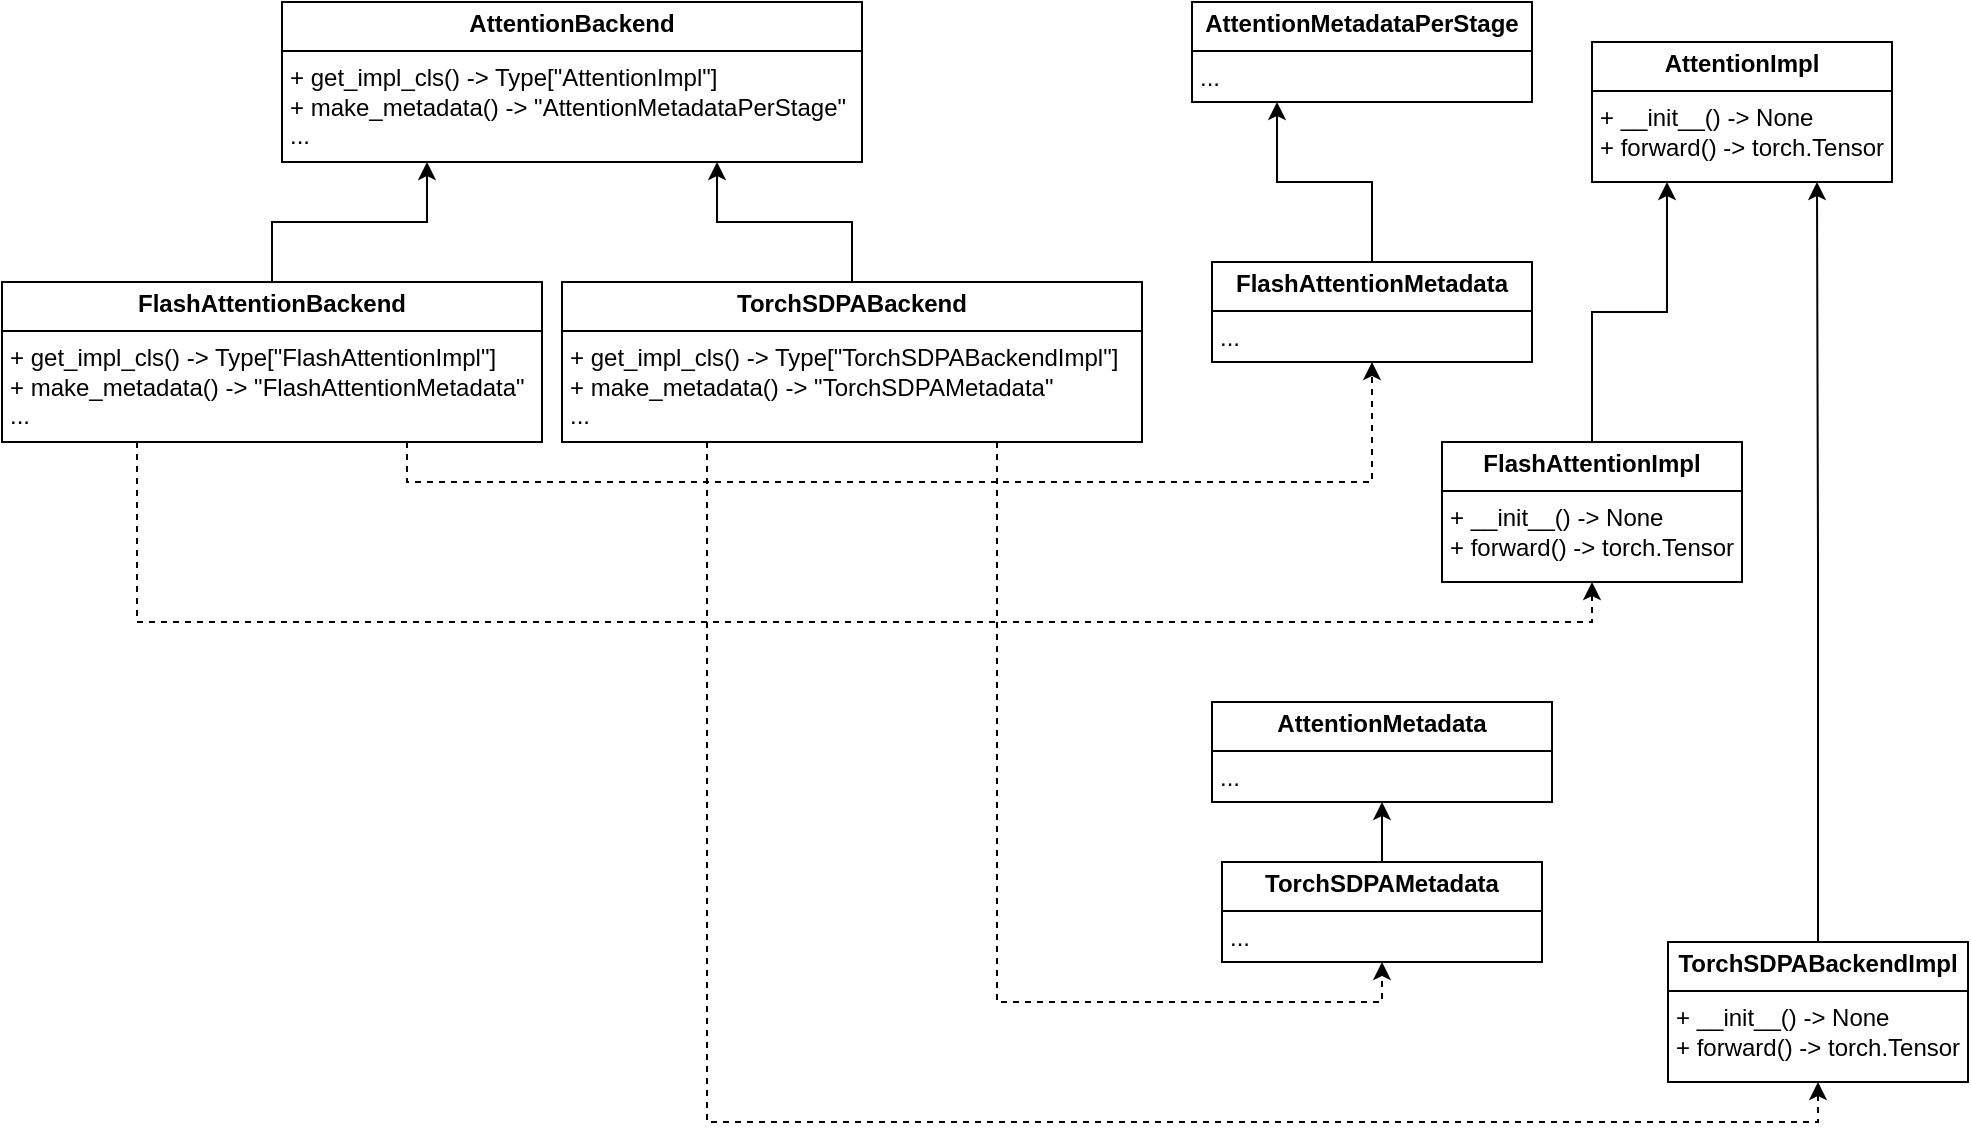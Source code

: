 <mxfile version="24.6.5" type="github">
  <diagram name="Page-1" id="5oOMWPw8lWwapSi2x2oq">
    <mxGraphModel dx="1613" dy="609" grid="0" gridSize="10" guides="0" tooltips="1" connect="1" arrows="1" fold="1" page="0" pageScale="1" pageWidth="850" pageHeight="1100" math="0" shadow="0">
      <root>
        <mxCell id="0" />
        <mxCell id="1" parent="0" />
        <mxCell id="VJS4k0ezBitYphk66Be5-2" value="&lt;p style=&quot;margin:0px;margin-top:4px;text-align:center;&quot;&gt;&lt;b&gt;AttentionBackend&lt;/b&gt;&lt;/p&gt;&lt;hr size=&quot;1&quot; style=&quot;border-style:solid;&quot;&gt;&lt;p style=&quot;margin:0px;margin-left:4px;&quot;&gt;&lt;/p&gt;&lt;p style=&quot;margin:0px;margin-left:4px;&quot;&gt;+ get_impl_cls() -&amp;gt; Type[&quot;AttentionImpl&quot;]&lt;/p&gt;&lt;p style=&quot;margin:0px;margin-left:4px;&quot;&gt;+ make_metadata() -&amp;gt; &quot;AttentionMetadataPerStage&quot;&lt;/p&gt;&lt;p style=&quot;margin:0px;margin-left:4px;&quot;&gt;...&lt;/p&gt;" style="verticalAlign=top;align=left;overflow=fill;html=1;whiteSpace=wrap;" vertex="1" parent="1">
          <mxGeometry x="90" y="150" width="290" height="80" as="geometry" />
        </mxCell>
        <mxCell id="VJS4k0ezBitYphk66Be5-4" style="edgeStyle=orthogonalEdgeStyle;rounded=0;orthogonalLoop=1;jettySize=auto;html=1;exitX=0.5;exitY=0;exitDx=0;exitDy=0;entryX=0.25;entryY=1;entryDx=0;entryDy=0;" edge="1" parent="1" source="VJS4k0ezBitYphk66Be5-3" target="VJS4k0ezBitYphk66Be5-2">
          <mxGeometry relative="1" as="geometry" />
        </mxCell>
        <mxCell id="VJS4k0ezBitYphk66Be5-12" style="edgeStyle=orthogonalEdgeStyle;rounded=0;orthogonalLoop=1;jettySize=auto;html=1;exitX=0.75;exitY=1;exitDx=0;exitDy=0;entryX=0.5;entryY=1;entryDx=0;entryDy=0;dashed=1;" edge="1" parent="1" source="VJS4k0ezBitYphk66Be5-3" target="VJS4k0ezBitYphk66Be5-10">
          <mxGeometry relative="1" as="geometry" />
        </mxCell>
        <mxCell id="VJS4k0ezBitYphk66Be5-21" style="edgeStyle=orthogonalEdgeStyle;rounded=0;orthogonalLoop=1;jettySize=auto;html=1;exitX=0.25;exitY=1;exitDx=0;exitDy=0;entryX=0.5;entryY=1;entryDx=0;entryDy=0;dashed=1;" edge="1" parent="1" source="VJS4k0ezBitYphk66Be5-3" target="VJS4k0ezBitYphk66Be5-19">
          <mxGeometry relative="1" as="geometry" />
        </mxCell>
        <mxCell id="VJS4k0ezBitYphk66Be5-3" value="&lt;p style=&quot;margin:0px;margin-top:4px;text-align:center;&quot;&gt;&lt;b&gt;FlashAttentionBackend&lt;/b&gt;&lt;/p&gt;&lt;hr size=&quot;1&quot; style=&quot;border-style:solid;&quot;&gt;&lt;p style=&quot;margin:0px;margin-left:4px;&quot;&gt;+ get_impl_cls() -&amp;gt; Type[&quot;FlashAttentionImpl&quot;]&lt;/p&gt;&lt;p style=&quot;margin:0px;margin-left:4px;&quot;&gt;+ make_metadata() -&amp;gt; &quot;FlashAttentionMetadata&quot;&lt;/p&gt;&lt;p style=&quot;margin:0px;margin-left:4px;&quot;&gt;...&lt;/p&gt;" style="verticalAlign=top;align=left;overflow=fill;html=1;whiteSpace=wrap;" vertex="1" parent="1">
          <mxGeometry x="-50" y="290" width="270" height="80" as="geometry" />
        </mxCell>
        <mxCell id="VJS4k0ezBitYphk66Be5-9" value="&lt;p style=&quot;margin:0px;margin-top:4px;text-align:center;&quot;&gt;&lt;b&gt;&lt;span style=&quot;text-align: left;&quot;&gt;AttentionMetadata&lt;/span&gt;&lt;span style=&quot;background-color: initial; text-align: left;&quot;&gt;PerStage&lt;/span&gt;&lt;/b&gt;&lt;br&gt;&lt;/p&gt;&lt;hr size=&quot;1&quot; style=&quot;border-style:solid;&quot;&gt;&lt;p style=&quot;margin:0px;margin-left:4px;&quot;&gt;...&lt;/p&gt;" style="verticalAlign=top;align=left;overflow=fill;html=1;whiteSpace=wrap;" vertex="1" parent="1">
          <mxGeometry x="545" y="150" width="170" height="50" as="geometry" />
        </mxCell>
        <mxCell id="VJS4k0ezBitYphk66Be5-11" style="edgeStyle=orthogonalEdgeStyle;rounded=0;orthogonalLoop=1;jettySize=auto;html=1;exitX=0.5;exitY=0;exitDx=0;exitDy=0;entryX=0.25;entryY=1;entryDx=0;entryDy=0;" edge="1" parent="1" source="VJS4k0ezBitYphk66Be5-10" target="VJS4k0ezBitYphk66Be5-9">
          <mxGeometry relative="1" as="geometry">
            <mxPoint x="635" y="210" as="sourcePoint" />
          </mxGeometry>
        </mxCell>
        <mxCell id="VJS4k0ezBitYphk66Be5-10" value="&lt;p style=&quot;margin:0px;margin-top:4px;text-align:center;&quot;&gt;&lt;b&gt;&lt;span style=&quot;text-align: left;&quot;&gt;FlashAttentionMetadata&lt;/span&gt;&lt;br&gt;&lt;/b&gt;&lt;/p&gt;&lt;hr size=&quot;1&quot; style=&quot;border-style:solid;&quot;&gt;&lt;p style=&quot;margin:0px;margin-left:4px;&quot;&gt;...&lt;/p&gt;" style="verticalAlign=top;align=left;overflow=fill;html=1;whiteSpace=wrap;" vertex="1" parent="1">
          <mxGeometry x="555" y="280" width="160" height="50" as="geometry" />
        </mxCell>
        <mxCell id="VJS4k0ezBitYphk66Be5-18" value="&lt;p style=&quot;margin:0px;margin-top:4px;text-align:center;&quot;&gt;&lt;b&gt;AttentionImpl&lt;/b&gt;&lt;/p&gt;&lt;hr size=&quot;1&quot; style=&quot;border-style:solid;&quot;&gt;&lt;p style=&quot;margin:0px;margin-left:4px;&quot;&gt;&lt;/p&gt;&lt;p style=&quot;margin:0px;margin-left:4px;&quot;&gt;+ __init__() -&amp;gt; None&lt;/p&gt;&lt;p style=&quot;margin:0px;margin-left:4px;&quot;&gt;+ forward() -&amp;gt; torch.Tensor&lt;/p&gt;" style="verticalAlign=top;align=left;overflow=fill;html=1;whiteSpace=wrap;" vertex="1" parent="1">
          <mxGeometry x="745" y="170" width="150" height="70" as="geometry" />
        </mxCell>
        <mxCell id="VJS4k0ezBitYphk66Be5-20" style="edgeStyle=orthogonalEdgeStyle;rounded=0;orthogonalLoop=1;jettySize=auto;html=1;exitX=0.5;exitY=0;exitDx=0;exitDy=0;entryX=0.25;entryY=1;entryDx=0;entryDy=0;" edge="1" parent="1" source="VJS4k0ezBitYphk66Be5-19" target="VJS4k0ezBitYphk66Be5-18">
          <mxGeometry relative="1" as="geometry" />
        </mxCell>
        <mxCell id="VJS4k0ezBitYphk66Be5-19" value="&lt;p style=&quot;margin:0px;margin-top:4px;text-align:center;&quot;&gt;&lt;b&gt;FlashAttentionImpl&lt;/b&gt;&lt;/p&gt;&lt;hr size=&quot;1&quot; style=&quot;border-style:solid;&quot;&gt;&lt;p style=&quot;margin:0px;margin-left:4px;&quot;&gt;&lt;/p&gt;&lt;p style=&quot;margin:0px;margin-left:4px;&quot;&gt;+ __init__() -&amp;gt; None&lt;/p&gt;&lt;p style=&quot;margin:0px;margin-left:4px;&quot;&gt;+ forward() -&amp;gt; torch.Tensor&lt;/p&gt;" style="verticalAlign=top;align=left;overflow=fill;html=1;whiteSpace=wrap;" vertex="1" parent="1">
          <mxGeometry x="670" y="370" width="150" height="70" as="geometry" />
        </mxCell>
        <mxCell id="VJS4k0ezBitYphk66Be5-23" style="edgeStyle=orthogonalEdgeStyle;rounded=0;orthogonalLoop=1;jettySize=auto;html=1;exitX=0.75;exitY=1;exitDx=0;exitDy=0;entryX=0.5;entryY=1;entryDx=0;entryDy=0;dashed=1;" edge="1" parent="1" source="VJS4k0ezBitYphk66Be5-25" target="VJS4k0ezBitYphk66Be5-28">
          <mxGeometry relative="1" as="geometry" />
        </mxCell>
        <mxCell id="VJS4k0ezBitYphk66Be5-24" style="edgeStyle=orthogonalEdgeStyle;rounded=0;orthogonalLoop=1;jettySize=auto;html=1;exitX=0.25;exitY=1;exitDx=0;exitDy=0;entryX=0.5;entryY=1;entryDx=0;entryDy=0;dashed=1;" edge="1" parent="1" source="VJS4k0ezBitYphk66Be5-25" target="VJS4k0ezBitYphk66Be5-31">
          <mxGeometry relative="1" as="geometry" />
        </mxCell>
        <mxCell id="VJS4k0ezBitYphk66Be5-32" style="edgeStyle=orthogonalEdgeStyle;rounded=0;orthogonalLoop=1;jettySize=auto;html=1;exitX=0.5;exitY=0;exitDx=0;exitDy=0;entryX=0.75;entryY=1;entryDx=0;entryDy=0;" edge="1" parent="1" source="VJS4k0ezBitYphk66Be5-25" target="VJS4k0ezBitYphk66Be5-2">
          <mxGeometry relative="1" as="geometry" />
        </mxCell>
        <mxCell id="VJS4k0ezBitYphk66Be5-25" value="&lt;p style=&quot;margin:0px;margin-top:4px;text-align:center;&quot;&gt;&lt;b&gt;TorchSDPABackend&lt;/b&gt;&lt;/p&gt;&lt;hr size=&quot;1&quot; style=&quot;border-style:solid;&quot;&gt;&lt;p style=&quot;margin:0px;margin-left:4px;&quot;&gt;+ get_impl_cls() -&amp;gt; Type[&quot;TorchSDPABackendImpl&quot;]&lt;/p&gt;&lt;p style=&quot;margin:0px;margin-left:4px;&quot;&gt;+ make_metadata() -&amp;gt; &quot;TorchSDPAMetadata&quot;&lt;/p&gt;&lt;p style=&quot;margin:0px;margin-left:4px;&quot;&gt;...&lt;/p&gt;" style="verticalAlign=top;align=left;overflow=fill;html=1;whiteSpace=wrap;" vertex="1" parent="1">
          <mxGeometry x="230" y="290" width="290" height="80" as="geometry" />
        </mxCell>
        <mxCell id="VJS4k0ezBitYphk66Be5-26" value="&lt;p style=&quot;margin:0px;margin-top:4px;text-align:center;&quot;&gt;&lt;b&gt;&lt;span style=&quot;text-align: left;&quot;&gt;AttentionMetadata&lt;/span&gt;&lt;/b&gt;&lt;br&gt;&lt;/p&gt;&lt;hr size=&quot;1&quot; style=&quot;border-style:solid;&quot;&gt;&lt;p style=&quot;margin:0px;margin-left:4px;&quot;&gt;...&lt;/p&gt;" style="verticalAlign=top;align=left;overflow=fill;html=1;whiteSpace=wrap;" vertex="1" parent="1">
          <mxGeometry x="555" y="500" width="170" height="50" as="geometry" />
        </mxCell>
        <mxCell id="VJS4k0ezBitYphk66Be5-27" style="edgeStyle=orthogonalEdgeStyle;rounded=0;orthogonalLoop=1;jettySize=auto;html=1;exitX=0.5;exitY=0;exitDx=0;exitDy=0;entryX=0.5;entryY=1;entryDx=0;entryDy=0;" edge="1" parent="1" source="VJS4k0ezBitYphk66Be5-28" target="VJS4k0ezBitYphk66Be5-26">
          <mxGeometry relative="1" as="geometry" />
        </mxCell>
        <mxCell id="VJS4k0ezBitYphk66Be5-28" value="&lt;p style=&quot;margin:0px;margin-top:4px;text-align:center;&quot;&gt;&lt;span style=&quot;background-color: initial; text-align: left;&quot;&gt;&lt;b&gt;TorchSDPA&lt;/b&gt;&lt;/span&gt;&lt;b&gt;&lt;span style=&quot;text-align: left;&quot;&gt;Metadata&lt;/span&gt;&lt;br&gt;&lt;/b&gt;&lt;/p&gt;&lt;hr size=&quot;1&quot; style=&quot;border-style:solid;&quot;&gt;&lt;p style=&quot;margin:0px;margin-left:4px;&quot;&gt;...&lt;/p&gt;" style="verticalAlign=top;align=left;overflow=fill;html=1;whiteSpace=wrap;" vertex="1" parent="1">
          <mxGeometry x="560" y="580" width="160" height="50" as="geometry" />
        </mxCell>
        <mxCell id="VJS4k0ezBitYphk66Be5-30" style="edgeStyle=orthogonalEdgeStyle;rounded=0;orthogonalLoop=1;jettySize=auto;html=1;exitX=0.5;exitY=0;exitDx=0;exitDy=0;entryX=0.75;entryY=1;entryDx=0;entryDy=0;" edge="1" parent="1" source="VJS4k0ezBitYphk66Be5-31" target="VJS4k0ezBitYphk66Be5-18">
          <mxGeometry relative="1" as="geometry">
            <mxPoint x="850" y="730" as="targetPoint" />
          </mxGeometry>
        </mxCell>
        <mxCell id="VJS4k0ezBitYphk66Be5-31" value="&lt;p style=&quot;text-align: center; margin: 4px 0px 0px;&quot;&gt;&lt;span style=&quot;background-color: initial; text-align: left;&quot;&gt;&lt;b&gt;TorchSDPABackend&lt;/b&gt;&lt;/span&gt;&lt;b&gt;Impl&lt;/b&gt;&lt;/p&gt;&lt;hr size=&quot;1&quot; style=&quot;border-style:solid;&quot;&gt;&lt;p style=&quot;margin:0px;margin-left:4px;&quot;&gt;&lt;/p&gt;&lt;p style=&quot;margin:0px;margin-left:4px;&quot;&gt;+ __init__() -&amp;gt; None&lt;/p&gt;&lt;p style=&quot;margin:0px;margin-left:4px;&quot;&gt;+ forward() -&amp;gt; torch.Tensor&lt;/p&gt;" style="verticalAlign=top;align=left;overflow=fill;html=1;whiteSpace=wrap;" vertex="1" parent="1">
          <mxGeometry x="783" y="620" width="150" height="70" as="geometry" />
        </mxCell>
      </root>
    </mxGraphModel>
  </diagram>
</mxfile>
